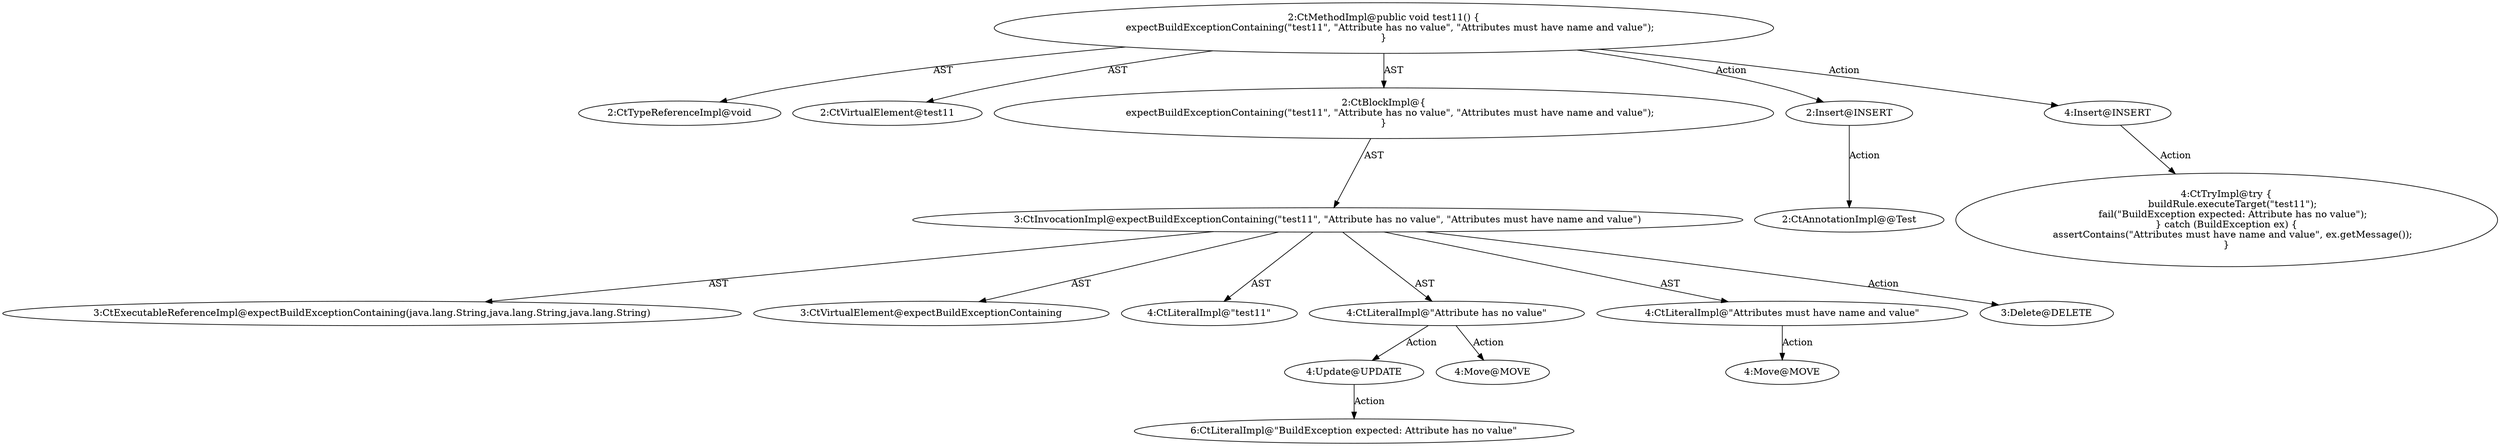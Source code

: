 digraph "test11#?" {
0 [label="2:CtTypeReferenceImpl@void" shape=ellipse]
1 [label="2:CtVirtualElement@test11" shape=ellipse]
2 [label="3:CtExecutableReferenceImpl@expectBuildExceptionContaining(java.lang.String,java.lang.String,java.lang.String)" shape=ellipse]
3 [label="3:CtVirtualElement@expectBuildExceptionContaining" shape=ellipse]
4 [label="4:CtLiteralImpl@\"test11\"" shape=ellipse]
5 [label="4:CtLiteralImpl@\"Attribute has no value\"" shape=ellipse]
6 [label="4:CtLiteralImpl@\"Attributes must have name and value\"" shape=ellipse]
7 [label="3:CtInvocationImpl@expectBuildExceptionContaining(\"test11\", \"Attribute has no value\", \"Attributes must have name and value\")" shape=ellipse]
8 [label="2:CtBlockImpl@\{
    expectBuildExceptionContaining(\"test11\", \"Attribute has no value\", \"Attributes must have name and value\");
\}" shape=ellipse]
9 [label="2:CtMethodImpl@public void test11() \{
    expectBuildExceptionContaining(\"test11\", \"Attribute has no value\", \"Attributes must have name and value\");
\}" shape=ellipse]
10 [label="4:Update@UPDATE" shape=ellipse]
11 [label="6:CtLiteralImpl@\"BuildException expected: Attribute has no value\"" shape=ellipse]
12 [label="3:Delete@DELETE" shape=ellipse]
13 [label="2:Insert@INSERT" shape=ellipse]
14 [label="2:CtAnnotationImpl@@Test" shape=ellipse]
15 [label="4:Insert@INSERT" shape=ellipse]
16 [label="4:CtTryImpl@try \{
    buildRule.executeTarget(\"test11\");
    fail(\"BuildException expected: Attribute has no value\");
\} catch (BuildException ex) \{
    assertContains(\"Attributes must have name and value\", ex.getMessage());
\}" shape=ellipse]
17 [label="4:Move@MOVE" shape=ellipse]
18 [label="4:Move@MOVE" shape=ellipse]
5 -> 10 [label="Action"];
5 -> 17 [label="Action"];
6 -> 18 [label="Action"];
7 -> 3 [label="AST"];
7 -> 2 [label="AST"];
7 -> 4 [label="AST"];
7 -> 5 [label="AST"];
7 -> 6 [label="AST"];
7 -> 12 [label="Action"];
8 -> 7 [label="AST"];
9 -> 1 [label="AST"];
9 -> 0 [label="AST"];
9 -> 8 [label="AST"];
9 -> 13 [label="Action"];
9 -> 15 [label="Action"];
10 -> 11 [label="Action"];
13 -> 14 [label="Action"];
15 -> 16 [label="Action"];
}